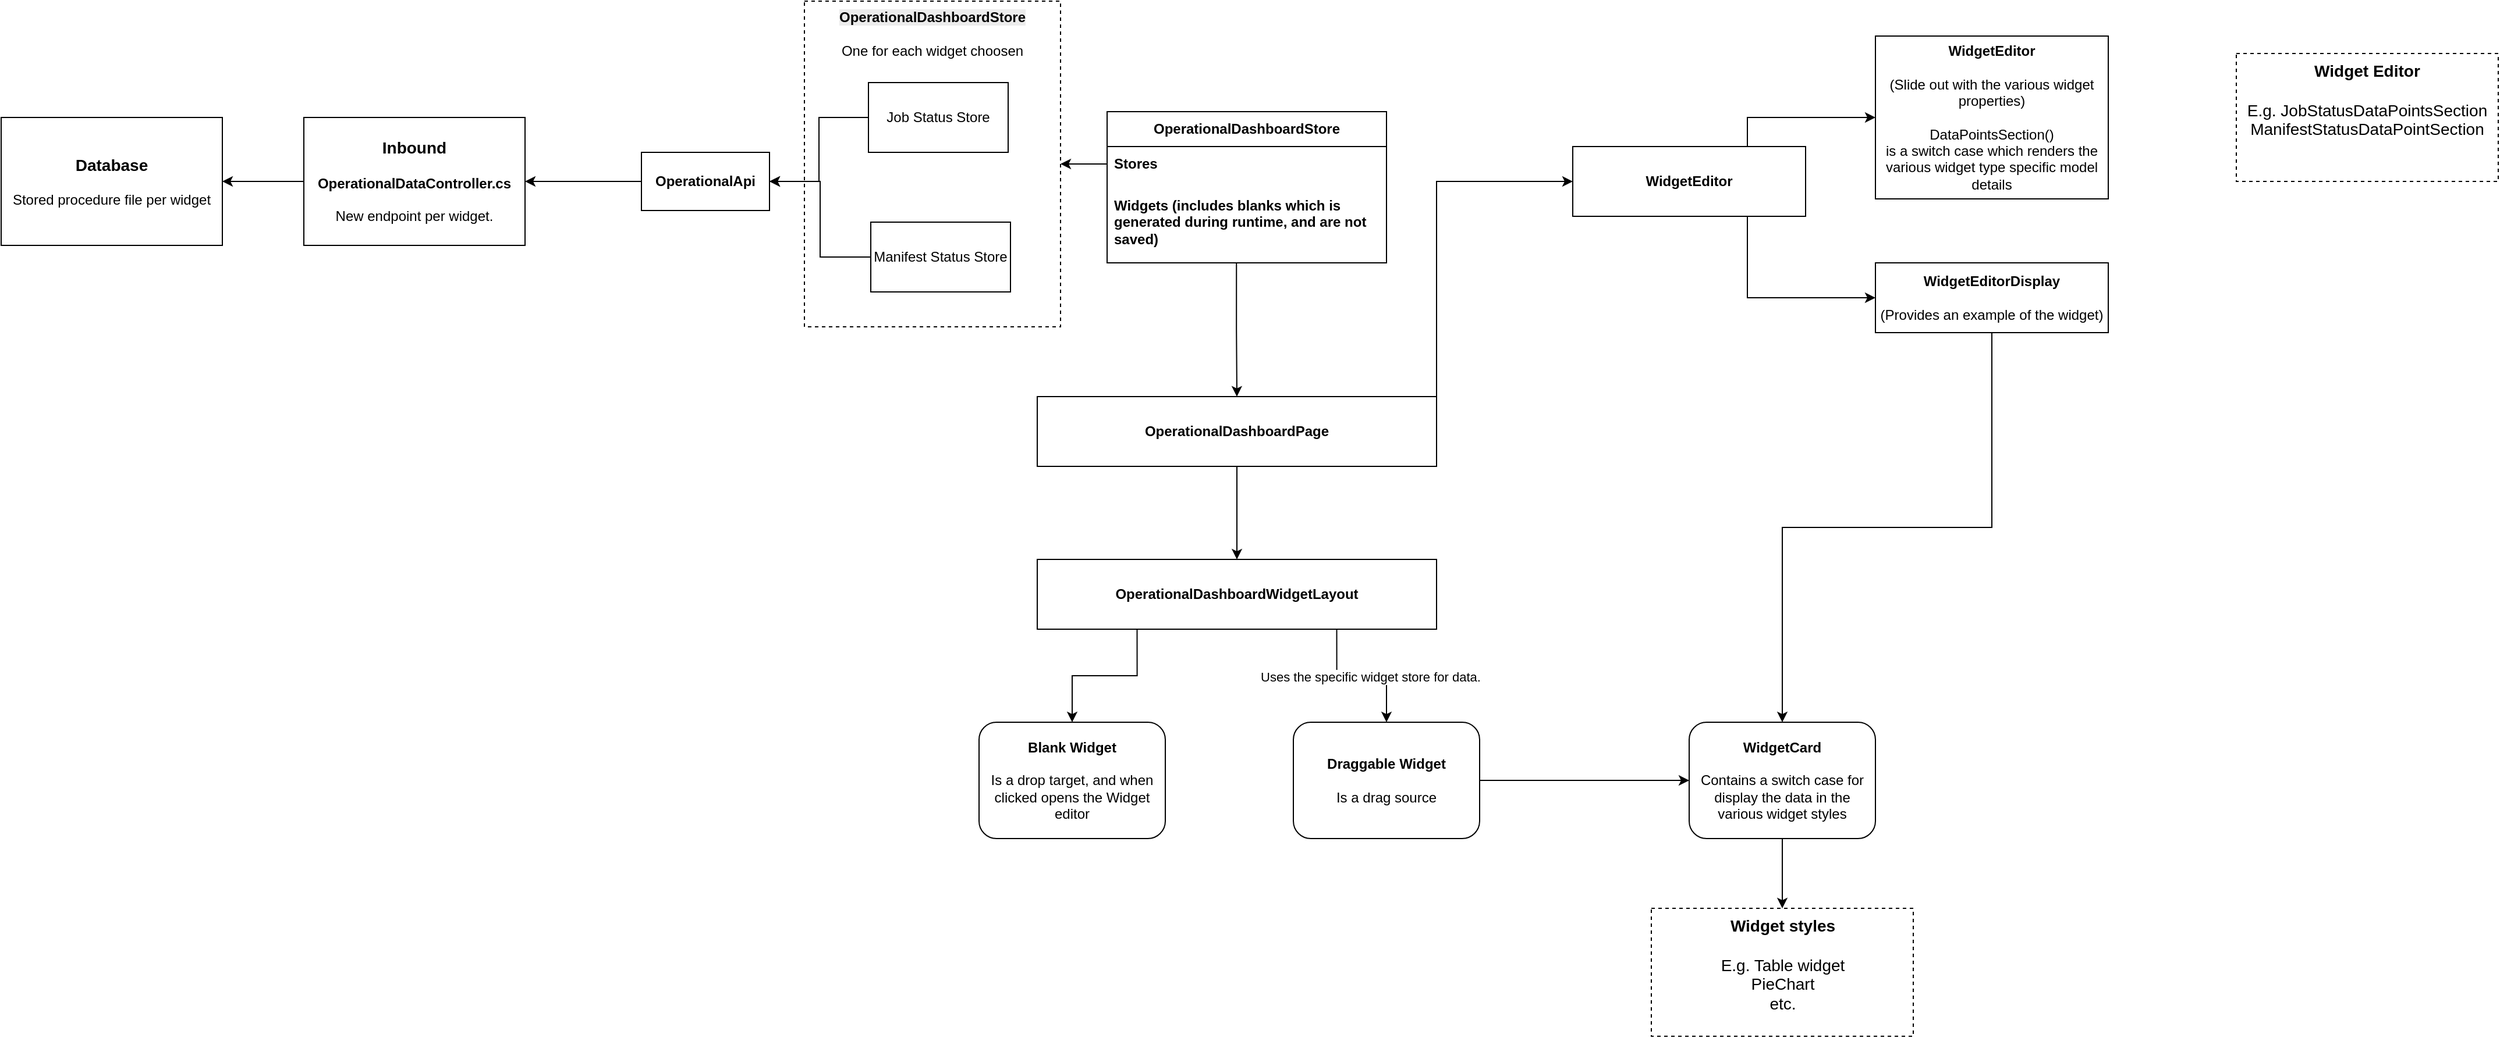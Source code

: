 <mxfile version="27.1.4">
  <diagram name="Page-1" id="ecALk19nxJOC3Xn3FD4q">
    <mxGraphModel dx="1501" dy="782" grid="1" gridSize="10" guides="1" tooltips="1" connect="1" arrows="1" fold="1" page="1" pageScale="1" pageWidth="827" pageHeight="1169" math="0" shadow="0">
      <root>
        <mxCell id="0" />
        <mxCell id="1" parent="0" />
        <mxCell id="eWG6Nm6A6z0M9totMhgj-1" value="&lt;b&gt;&lt;font style=&quot;font-size: 14px;&quot;&gt;Database&lt;/font&gt;&lt;/b&gt;&lt;div&gt;&lt;br&gt;&lt;/div&gt;&lt;div&gt;Stored procedure file per widget&lt;/div&gt;" style="html=1;whiteSpace=wrap;" vertex="1" parent="1">
          <mxGeometry x="80" y="240" width="190" height="110" as="geometry" />
        </mxCell>
        <mxCell id="eWG6Nm6A6z0M9totMhgj-4" style="edgeStyle=orthogonalEdgeStyle;rounded=0;orthogonalLoop=1;jettySize=auto;html=1;exitX=0;exitY=0.5;exitDx=0;exitDy=0;entryX=1;entryY=0.5;entryDx=0;entryDy=0;" edge="1" parent="1" source="eWG6Nm6A6z0M9totMhgj-2" target="eWG6Nm6A6z0M9totMhgj-1">
          <mxGeometry relative="1" as="geometry" />
        </mxCell>
        <mxCell id="eWG6Nm6A6z0M9totMhgj-2" value="&lt;b style=&quot;&quot;&gt;&lt;font style=&quot;font-size: 14px;&quot;&gt;Inbound&lt;/font&gt;&lt;br&gt;&lt;/b&gt;&lt;br&gt;&lt;b&gt;OperationalDataController.cs&lt;/b&gt;&lt;br&gt;&lt;div&gt;&lt;br&gt;&lt;/div&gt;&lt;div&gt;New endpoint per widget.&lt;/div&gt;" style="html=1;whiteSpace=wrap;" vertex="1" parent="1">
          <mxGeometry x="340" y="240" width="190" height="110" as="geometry" />
        </mxCell>
        <mxCell id="eWG6Nm6A6z0M9totMhgj-6" style="edgeStyle=orthogonalEdgeStyle;rounded=0;orthogonalLoop=1;jettySize=auto;html=1;exitX=0;exitY=0.5;exitDx=0;exitDy=0;entryX=1;entryY=0.5;entryDx=0;entryDy=0;" edge="1" parent="1" source="eWG6Nm6A6z0M9totMhgj-5" target="eWG6Nm6A6z0M9totMhgj-2">
          <mxGeometry relative="1" as="geometry" />
        </mxCell>
        <mxCell id="eWG6Nm6A6z0M9totMhgj-5" value="&lt;b&gt;OperationalApi&lt;/b&gt;" style="html=1;whiteSpace=wrap;" vertex="1" parent="1">
          <mxGeometry x="630" y="270" width="110" height="50" as="geometry" />
        </mxCell>
        <mxCell id="eWG6Nm6A6z0M9totMhgj-12" value="&lt;b style=&quot;forced-color-adjust: none; color: rgb(0, 0, 0); font-family: Helvetica; font-size: 12px; font-style: normal; font-variant-ligatures: normal; font-variant-caps: normal; letter-spacing: normal; orphans: 2; text-align: center; text-indent: 0px; text-transform: none; widows: 2; word-spacing: 0px; -webkit-text-stroke-width: 0px; white-space: normal; background-color: rgb(236, 236, 236); text-decoration-thickness: initial; text-decoration-style: initial; text-decoration-color: initial;&quot;&gt;OperationalDashboardStore&lt;/b&gt;&lt;br&gt;&lt;br&gt;&lt;div&gt;One for each widget choosen&lt;/div&gt;" style="rounded=0;whiteSpace=wrap;html=1;dashed=1;labelPadding=50;imageVerticalAlign=middle;verticalAlign=top;" vertex="1" parent="1">
          <mxGeometry x="770" y="140" width="220" height="280" as="geometry" />
        </mxCell>
        <mxCell id="eWG6Nm6A6z0M9totMhgj-8" value="&lt;b&gt;OperationalDashboardStore&lt;/b&gt;" style="swimlane;fontStyle=0;childLayout=stackLayout;horizontal=1;startSize=30;horizontalStack=0;resizeParent=1;resizeParentMax=0;resizeLast=0;collapsible=1;marginBottom=0;whiteSpace=wrap;html=1;" vertex="1" parent="1">
          <mxGeometry x="1030" y="235" width="240" height="130" as="geometry" />
        </mxCell>
        <mxCell id="eWG6Nm6A6z0M9totMhgj-9" value="&lt;b&gt;Stores&lt;/b&gt;" style="text;strokeColor=none;fillColor=none;align=left;verticalAlign=middle;spacingLeft=4;spacingRight=4;overflow=hidden;points=[[0,0.5],[1,0.5]];portConstraint=eastwest;rotatable=0;whiteSpace=wrap;html=1;" vertex="1" parent="eWG6Nm6A6z0M9totMhgj-8">
          <mxGeometry y="30" width="240" height="30" as="geometry" />
        </mxCell>
        <mxCell id="eWG6Nm6A6z0M9totMhgj-10" value="&lt;b&gt;Widgets (includes blanks which is generated during runtime, and are not saved)&lt;/b&gt;" style="text;strokeColor=none;fillColor=none;align=left;verticalAlign=middle;spacingLeft=4;spacingRight=4;overflow=hidden;points=[[0,0.5],[1,0.5]];portConstraint=eastwest;rotatable=0;whiteSpace=wrap;html=1;" vertex="1" parent="eWG6Nm6A6z0M9totMhgj-8">
          <mxGeometry y="60" width="240" height="70" as="geometry" />
        </mxCell>
        <mxCell id="eWG6Nm6A6z0M9totMhgj-13" style="edgeStyle=orthogonalEdgeStyle;rounded=0;orthogonalLoop=1;jettySize=auto;html=1;exitX=0;exitY=0.5;exitDx=0;exitDy=0;" edge="1" parent="1" source="eWG6Nm6A6z0M9totMhgj-9" target="eWG6Nm6A6z0M9totMhgj-12">
          <mxGeometry relative="1" as="geometry" />
        </mxCell>
        <mxCell id="eWG6Nm6A6z0M9totMhgj-16" style="edgeStyle=orthogonalEdgeStyle;rounded=0;orthogonalLoop=1;jettySize=auto;html=1;exitX=0;exitY=0.5;exitDx=0;exitDy=0;entryX=1;entryY=0.5;entryDx=0;entryDy=0;" edge="1" parent="1" source="eWG6Nm6A6z0M9totMhgj-14" target="eWG6Nm6A6z0M9totMhgj-5">
          <mxGeometry relative="1" as="geometry" />
        </mxCell>
        <mxCell id="eWG6Nm6A6z0M9totMhgj-14" value="Job Status Store" style="rounded=0;whiteSpace=wrap;html=1;" vertex="1" parent="1">
          <mxGeometry x="825" y="210" width="120" height="60" as="geometry" />
        </mxCell>
        <mxCell id="eWG6Nm6A6z0M9totMhgj-17" style="edgeStyle=orthogonalEdgeStyle;rounded=0;orthogonalLoop=1;jettySize=auto;html=1;exitX=0;exitY=0.5;exitDx=0;exitDy=0;entryX=1;entryY=0.5;entryDx=0;entryDy=0;" edge="1" parent="1" source="eWG6Nm6A6z0M9totMhgj-15" target="eWG6Nm6A6z0M9totMhgj-5">
          <mxGeometry relative="1" as="geometry" />
        </mxCell>
        <mxCell id="eWG6Nm6A6z0M9totMhgj-15" value="Manifest Status Store" style="rounded=0;whiteSpace=wrap;html=1;" vertex="1" parent="1">
          <mxGeometry x="827" y="330" width="120" height="60" as="geometry" />
        </mxCell>
        <mxCell id="eWG6Nm6A6z0M9totMhgj-31" style="edgeStyle=orthogonalEdgeStyle;rounded=0;orthogonalLoop=1;jettySize=auto;html=1;exitX=0.5;exitY=1;exitDx=0;exitDy=0;entryX=0.5;entryY=0;entryDx=0;entryDy=0;" edge="1" parent="1" source="eWG6Nm6A6z0M9totMhgj-22" target="eWG6Nm6A6z0M9totMhgj-30">
          <mxGeometry relative="1" as="geometry" />
        </mxCell>
        <mxCell id="eWG6Nm6A6z0M9totMhgj-32" style="edgeStyle=orthogonalEdgeStyle;rounded=0;orthogonalLoop=1;jettySize=auto;html=1;exitX=1;exitY=0;exitDx=0;exitDy=0;entryX=0;entryY=0.5;entryDx=0;entryDy=0;" edge="1" parent="1" source="eWG6Nm6A6z0M9totMhgj-22" target="eWG6Nm6A6z0M9totMhgj-27">
          <mxGeometry relative="1" as="geometry" />
        </mxCell>
        <mxCell id="eWG6Nm6A6z0M9totMhgj-22" value="&lt;b&gt;OperationalDashboardPage&lt;/b&gt;" style="rounded=0;whiteSpace=wrap;html=1;" vertex="1" parent="1">
          <mxGeometry x="970" y="480" width="343" height="60" as="geometry" />
        </mxCell>
        <mxCell id="eWG6Nm6A6z0M9totMhgj-25" style="edgeStyle=orthogonalEdgeStyle;rounded=0;orthogonalLoop=1;jettySize=auto;html=1;exitX=0.463;exitY=1.005;exitDx=0;exitDy=0;entryX=0.5;entryY=0;entryDx=0;entryDy=0;exitPerimeter=0;" edge="1" parent="1" source="eWG6Nm6A6z0M9totMhgj-10" target="eWG6Nm6A6z0M9totMhgj-22">
          <mxGeometry relative="1" as="geometry" />
        </mxCell>
        <mxCell id="eWG6Nm6A6z0M9totMhgj-26" value="&lt;b&gt;Blank Widget&lt;/b&gt;&lt;div&gt;&lt;br&gt;&lt;/div&gt;&lt;div&gt;Is a drop target, and when clicked opens the Widget editor&lt;/div&gt;" style="rounded=1;whiteSpace=wrap;html=1;" vertex="1" parent="1">
          <mxGeometry x="920" y="760" width="160" height="100" as="geometry" />
        </mxCell>
        <mxCell id="eWG6Nm6A6z0M9totMhgj-33" style="edgeStyle=orthogonalEdgeStyle;rounded=0;orthogonalLoop=1;jettySize=auto;html=1;exitX=0.75;exitY=0;exitDx=0;exitDy=0;entryX=0;entryY=0.5;entryDx=0;entryDy=0;" edge="1" parent="1" source="eWG6Nm6A6z0M9totMhgj-27" target="eWG6Nm6A6z0M9totMhgj-28">
          <mxGeometry relative="1" as="geometry" />
        </mxCell>
        <mxCell id="eWG6Nm6A6z0M9totMhgj-34" style="edgeStyle=orthogonalEdgeStyle;rounded=0;orthogonalLoop=1;jettySize=auto;html=1;exitX=0.75;exitY=1;exitDx=0;exitDy=0;entryX=0;entryY=0.5;entryDx=0;entryDy=0;" edge="1" parent="1" source="eWG6Nm6A6z0M9totMhgj-27" target="eWG6Nm6A6z0M9totMhgj-29">
          <mxGeometry relative="1" as="geometry" />
        </mxCell>
        <mxCell id="eWG6Nm6A6z0M9totMhgj-27" value="&lt;b&gt;WidgetEditor&lt;/b&gt;" style="rounded=0;whiteSpace=wrap;html=1;" vertex="1" parent="1">
          <mxGeometry x="1430" y="265" width="200" height="60" as="geometry" />
        </mxCell>
        <mxCell id="eWG6Nm6A6z0M9totMhgj-28" value="&lt;b&gt;WidgetEditor&lt;/b&gt;&lt;div&gt;&lt;br&gt;&lt;/div&gt;&lt;div&gt;(Slide out with the various widget properties)&lt;/div&gt;&lt;div&gt;&lt;br&gt;&lt;/div&gt;&lt;div&gt;DataPointsSection()&lt;/div&gt;&lt;div&gt;is a switch case which renders the various widget type specific model details&lt;/div&gt;" style="rounded=0;whiteSpace=wrap;html=1;" vertex="1" parent="1">
          <mxGeometry x="1690" y="170" width="200" height="140" as="geometry" />
        </mxCell>
        <mxCell id="eWG6Nm6A6z0M9totMhgj-42" style="edgeStyle=orthogonalEdgeStyle;rounded=0;orthogonalLoop=1;jettySize=auto;html=1;exitX=0.5;exitY=1;exitDx=0;exitDy=0;entryX=0.5;entryY=0;entryDx=0;entryDy=0;" edge="1" parent="1" source="eWG6Nm6A6z0M9totMhgj-29" target="eWG6Nm6A6z0M9totMhgj-36">
          <mxGeometry relative="1" as="geometry" />
        </mxCell>
        <mxCell id="eWG6Nm6A6z0M9totMhgj-29" value="&lt;b&gt;WidgetEditorDisplay&lt;/b&gt;&lt;div&gt;&lt;b&gt;&lt;br&gt;&lt;/b&gt;&lt;/div&gt;&lt;div&gt;(Provides an example of the widget)&lt;/div&gt;" style="rounded=0;whiteSpace=wrap;html=1;" vertex="1" parent="1">
          <mxGeometry x="1690" y="365" width="200" height="60" as="geometry" />
        </mxCell>
        <mxCell id="eWG6Nm6A6z0M9totMhgj-37" style="edgeStyle=orthogonalEdgeStyle;rounded=0;orthogonalLoop=1;jettySize=auto;html=1;exitX=0.25;exitY=1;exitDx=0;exitDy=0;entryX=0.5;entryY=0;entryDx=0;entryDy=0;" edge="1" parent="1" source="eWG6Nm6A6z0M9totMhgj-30" target="eWG6Nm6A6z0M9totMhgj-26">
          <mxGeometry relative="1" as="geometry" />
        </mxCell>
        <mxCell id="eWG6Nm6A6z0M9totMhgj-38" style="edgeStyle=orthogonalEdgeStyle;rounded=0;orthogonalLoop=1;jettySize=auto;html=1;exitX=0.75;exitY=1;exitDx=0;exitDy=0;entryX=0.5;entryY=0;entryDx=0;entryDy=0;" edge="1" parent="1" source="eWG6Nm6A6z0M9totMhgj-30" target="eWG6Nm6A6z0M9totMhgj-35">
          <mxGeometry relative="1" as="geometry" />
        </mxCell>
        <mxCell id="eWG6Nm6A6z0M9totMhgj-39" value="Text" style="edgeLabel;html=1;align=center;verticalAlign=middle;resizable=0;points=[];" vertex="1" connectable="0" parent="eWG6Nm6A6z0M9totMhgj-38">
          <mxGeometry x="0.066" y="-1" relative="1" as="geometry">
            <mxPoint as="offset" />
          </mxGeometry>
        </mxCell>
        <mxCell id="eWG6Nm6A6z0M9totMhgj-40" value="Uses the specific widget store for data." style="edgeLabel;html=1;align=center;verticalAlign=middle;resizable=0;points=[];" vertex="1" connectable="0" parent="eWG6Nm6A6z0M9totMhgj-38">
          <mxGeometry x="0.117" y="-1" relative="1" as="geometry">
            <mxPoint as="offset" />
          </mxGeometry>
        </mxCell>
        <mxCell id="eWG6Nm6A6z0M9totMhgj-30" value="&lt;b&gt;OperationalDashboardWidgetLayout&lt;/b&gt;" style="rounded=0;whiteSpace=wrap;html=1;" vertex="1" parent="1">
          <mxGeometry x="970" y="620" width="343" height="60" as="geometry" />
        </mxCell>
        <mxCell id="eWG6Nm6A6z0M9totMhgj-41" style="edgeStyle=orthogonalEdgeStyle;rounded=0;orthogonalLoop=1;jettySize=auto;html=1;exitX=1;exitY=0.5;exitDx=0;exitDy=0;entryX=0;entryY=0.5;entryDx=0;entryDy=0;" edge="1" parent="1" source="eWG6Nm6A6z0M9totMhgj-35" target="eWG6Nm6A6z0M9totMhgj-36">
          <mxGeometry relative="1" as="geometry" />
        </mxCell>
        <mxCell id="eWG6Nm6A6z0M9totMhgj-35" value="&lt;div&gt;&lt;b&gt;Draggable Widget&lt;/b&gt;&lt;/div&gt;&lt;div&gt;&lt;b&gt;&lt;br&gt;&lt;/b&gt;&lt;/div&gt;&lt;div&gt;Is a drag source&lt;/div&gt;" style="rounded=1;whiteSpace=wrap;html=1;" vertex="1" parent="1">
          <mxGeometry x="1190" y="760" width="160" height="100" as="geometry" />
        </mxCell>
        <mxCell id="eWG6Nm6A6z0M9totMhgj-45" style="edgeStyle=orthogonalEdgeStyle;rounded=0;orthogonalLoop=1;jettySize=auto;html=1;exitX=0.5;exitY=1;exitDx=0;exitDy=0;entryX=0.5;entryY=0;entryDx=0;entryDy=0;" edge="1" parent="1" source="eWG6Nm6A6z0M9totMhgj-36" target="eWG6Nm6A6z0M9totMhgj-44">
          <mxGeometry relative="1" as="geometry" />
        </mxCell>
        <mxCell id="eWG6Nm6A6z0M9totMhgj-36" value="&lt;div&gt;&lt;b&gt;WidgetCard&lt;/b&gt;&lt;/div&gt;&lt;div&gt;&lt;b&gt;&lt;br&gt;&lt;/b&gt;&lt;/div&gt;&lt;div&gt;Contains a switch case for display the data in the various widget styles&lt;/div&gt;" style="rounded=1;whiteSpace=wrap;html=1;" vertex="1" parent="1">
          <mxGeometry x="1530" y="760" width="160" height="100" as="geometry" />
        </mxCell>
        <mxCell id="eWG6Nm6A6z0M9totMhgj-44" value="&lt;b&gt;&lt;font style=&quot;font-size: 14px;&quot;&gt;Widget styles&lt;/font&gt;&lt;/b&gt;&lt;div&gt;&lt;font style=&quot;font-size: 14px;&quot;&gt;&lt;br&gt;&lt;/font&gt;&lt;/div&gt;&lt;div&gt;&lt;font style=&quot;font-size: 14px;&quot;&gt;E.g. Table widget&lt;/font&gt;&lt;/div&gt;&lt;div&gt;&lt;font style=&quot;font-size: 14px;&quot;&gt;PieChart&lt;/font&gt;&lt;/div&gt;&lt;div&gt;&lt;font style=&quot;font-size: 14px;&quot;&gt;etc.&lt;/font&gt;&lt;/div&gt;" style="rounded=0;whiteSpace=wrap;html=1;dashed=1;labelPadding=50;imageVerticalAlign=middle;verticalAlign=top;" vertex="1" parent="1">
          <mxGeometry x="1497.5" y="920" width="225" height="110" as="geometry" />
        </mxCell>
        <mxCell id="eWG6Nm6A6z0M9totMhgj-46" value="&lt;b&gt;&lt;font style=&quot;font-size: 14px;&quot;&gt;Widget Editor&lt;/font&gt;&lt;/b&gt;&lt;div&gt;&lt;font style=&quot;font-size: 14px;&quot;&gt;&lt;br&gt;&lt;/font&gt;&lt;/div&gt;&lt;div&gt;&lt;font style=&quot;font-size: 14px;&quot;&gt;E.g. JobStatusDataPointsSection&lt;/font&gt;&lt;/div&gt;&lt;div&gt;&lt;font style=&quot;font-size: 14px;&quot;&gt;ManifestStatusDataPointSection&lt;/font&gt;&lt;/div&gt;&lt;div&gt;&lt;br&gt;&lt;/div&gt;" style="rounded=0;whiteSpace=wrap;html=1;dashed=1;labelPadding=50;imageVerticalAlign=middle;verticalAlign=top;" vertex="1" parent="1">
          <mxGeometry x="2000" y="185" width="225" height="110" as="geometry" />
        </mxCell>
      </root>
    </mxGraphModel>
  </diagram>
</mxfile>

